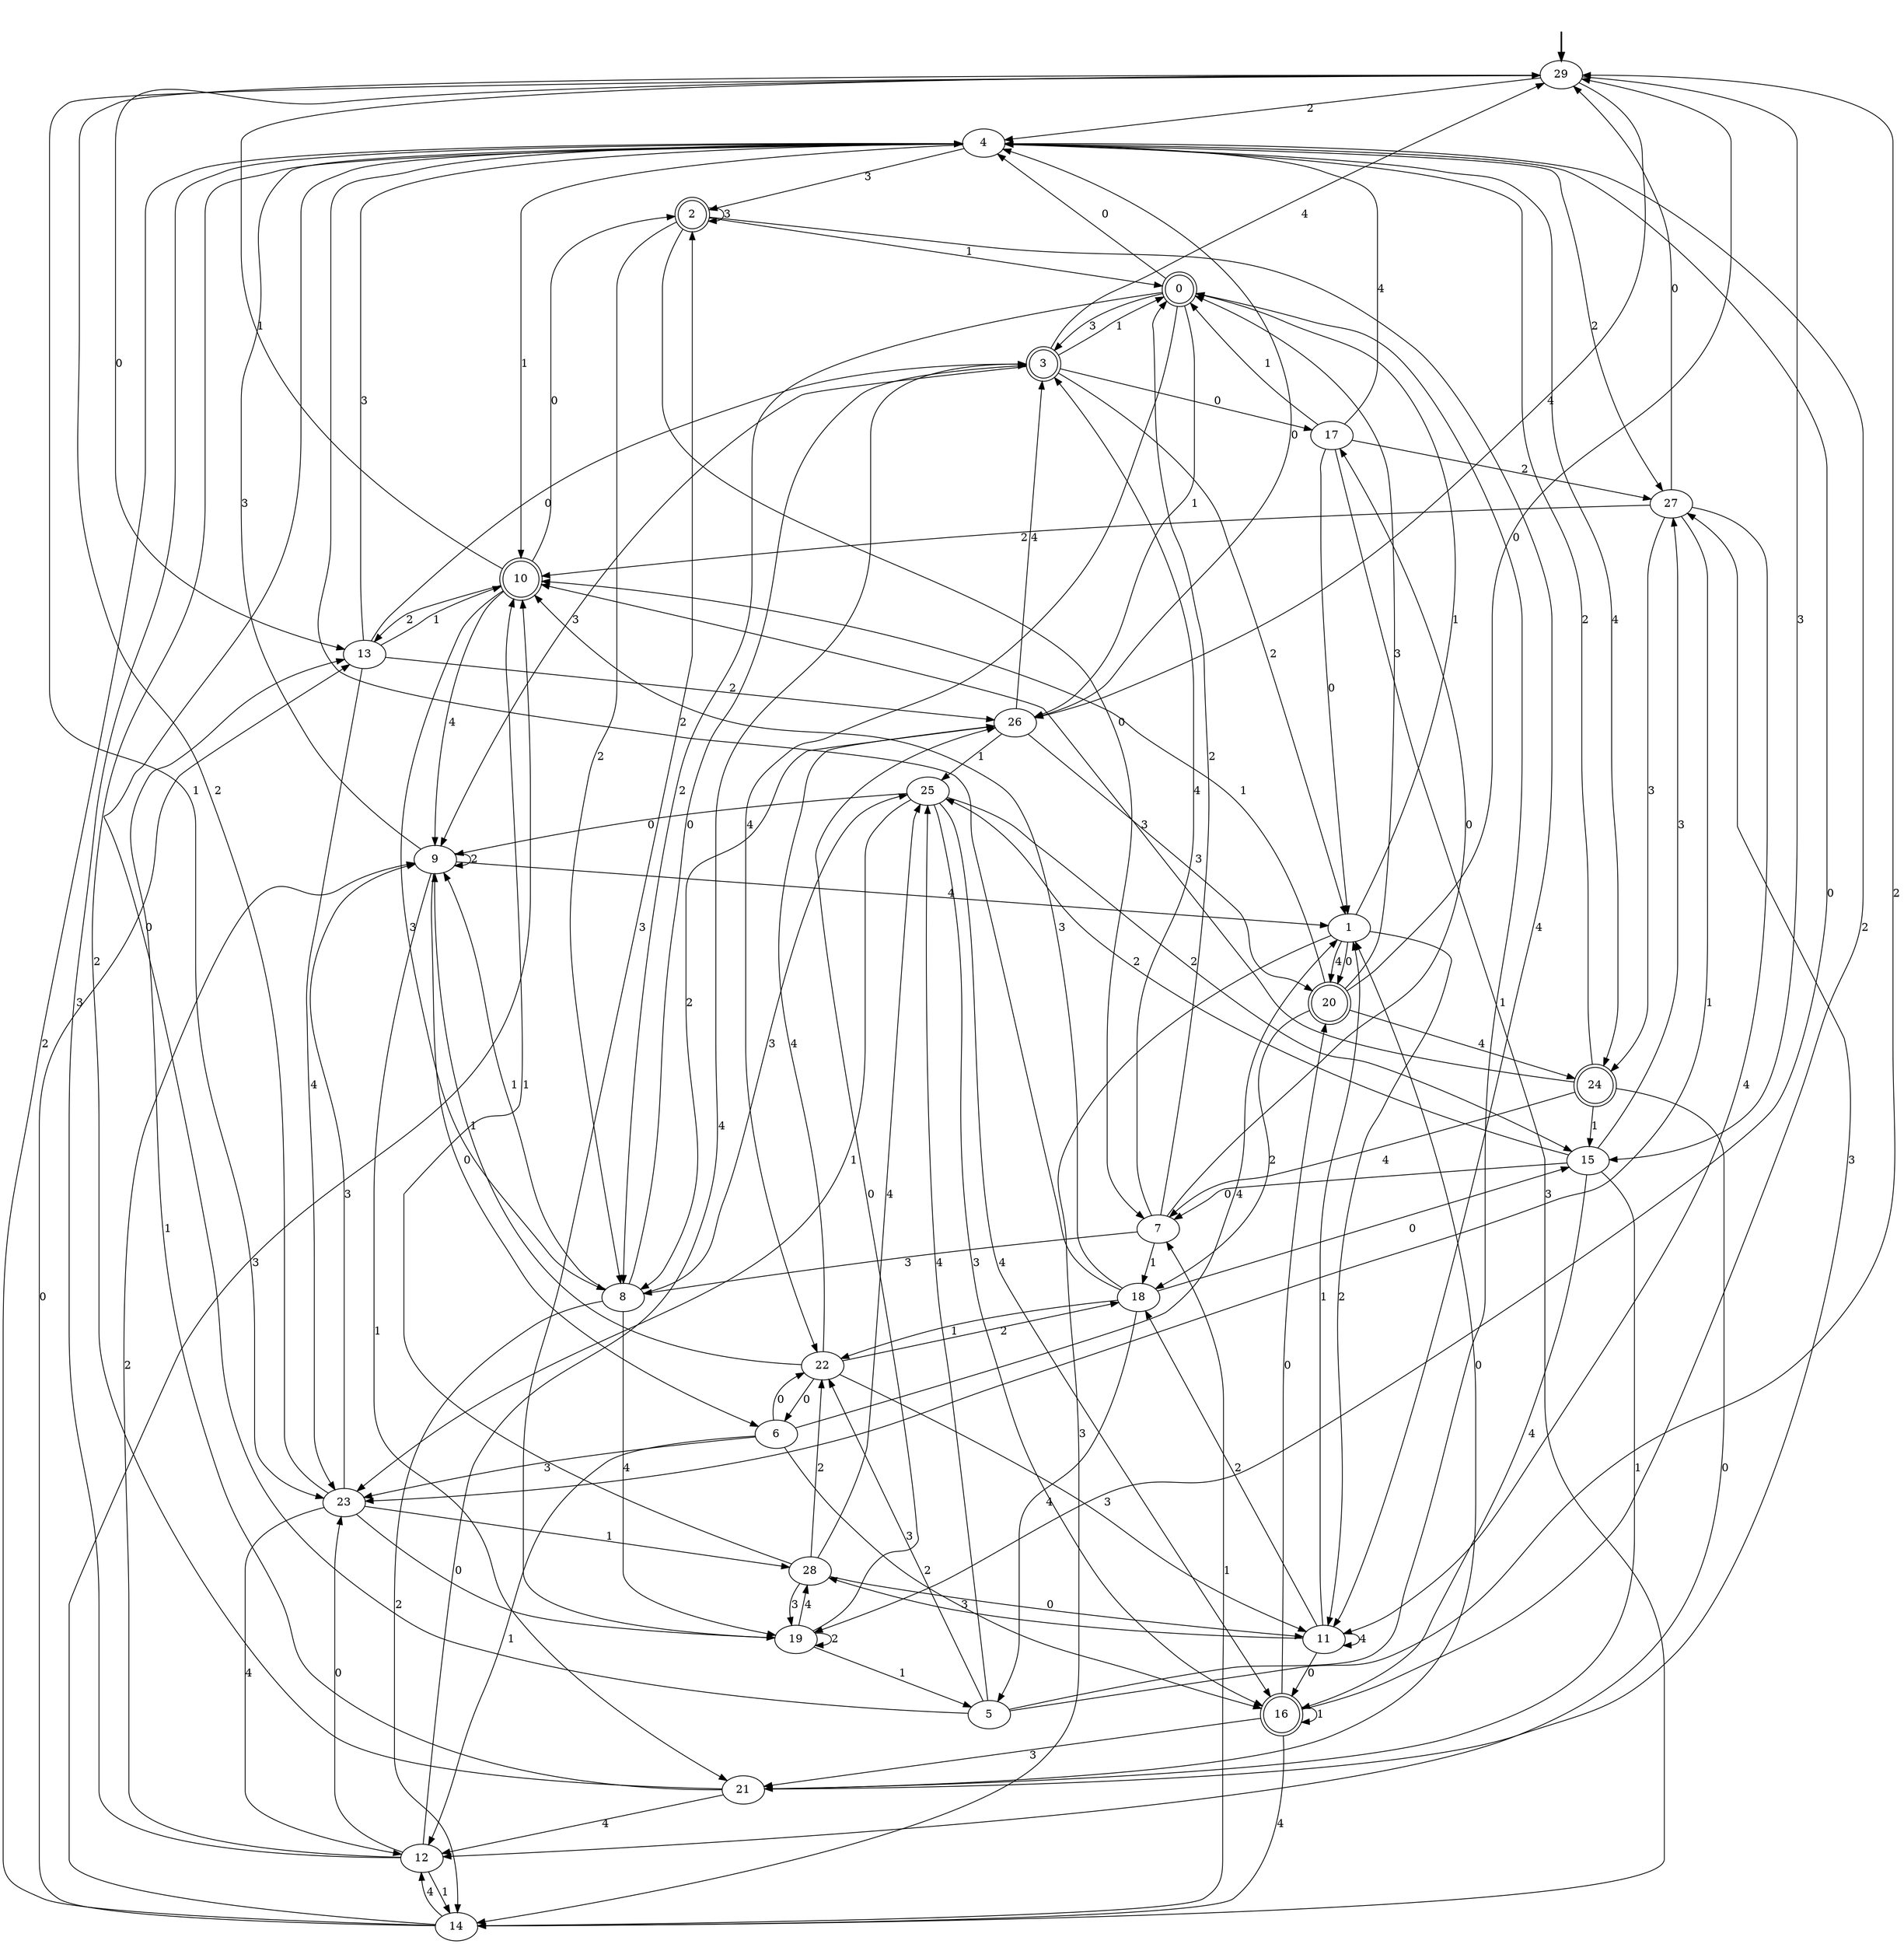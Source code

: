 digraph {
	fake [style=invisible]
	0 [shape=doublecircle]
	1
	2 [shape=doublecircle]
	3 [shape=doublecircle]
	4
	5
	6
	7
	8
	9
	10 [shape=doublecircle]
	11
	12
	13
	14
	15
	16 [shape=doublecircle]
	17
	18
	19
	20 [shape=doublecircle]
	21
	22
	23
	24 [shape=doublecircle]
	25
	26
	27
	28
	29 [root=true]
	fake -> 29 [style=bold]
	23 -> 19 [label=0]
	3 -> 17 [label=0]
	25 -> 16 [label=3]
	24 -> 10 [label=3]
	14 -> 10 [label=3]
	5 -> 29 [label=2]
	9 -> 6 [label=0]
	16 -> 21 [label=3]
	7 -> 8 [label=3]
	22 -> 9 [label=1]
	11 -> 18 [label=2]
	26 -> 8 [label=2]
	17 -> 0 [label=1]
	17 -> 4 [label=4]
	12 -> 23 [label=0]
	7 -> 18 [label=1]
	4 -> 2 [label=3]
	16 -> 16 [label=1]
	5 -> 4 [label=0]
	3 -> 29 [label=4]
	27 -> 11 [label=4]
	4 -> 19 [label=0]
	18 -> 5 [label=4]
	0 -> 4 [label=0]
	20 -> 0 [label=3]
	5 -> 0 [label=1]
	19 -> 28 [label=4]
	3 -> 0 [label=1]
	10 -> 29 [label=1]
	23 -> 9 [label=3]
	2 -> 2 [label=3]
	4 -> 27 [label=2]
	1 -> 14 [label=3]
	14 -> 7 [label=1]
	26 -> 4 [label=0]
	20 -> 10 [label=1]
	29 -> 23 [label=1]
	21 -> 27 [label=3]
	28 -> 25 [label=4]
	29 -> 15 [label=3]
	18 -> 10 [label=3]
	12 -> 4 [label=3]
	26 -> 20 [label=3]
	25 -> 9 [label=0]
	27 -> 23 [label=1]
	3 -> 9 [label=3]
	11 -> 16 [label=0]
	9 -> 21 [label=1]
	2 -> 8 [label=2]
	4 -> 10 [label=1]
	22 -> 18 [label=2]
	0 -> 8 [label=2]
	22 -> 26 [label=4]
	6 -> 22 [label=0]
	13 -> 10 [label=1]
	20 -> 18 [label=2]
	29 -> 13 [label=0]
	27 -> 24 [label=3]
	0 -> 3 [label=3]
	28 -> 11 [label=0]
	12 -> 3 [label=4]
	15 -> 25 [label=2]
	17 -> 27 [label=2]
	8 -> 14 [label=2]
	24 -> 4 [label=2]
	6 -> 12 [label=1]
	10 -> 2 [label=0]
	23 -> 29 [label=2]
	7 -> 3 [label=4]
	13 -> 4 [label=3]
	23 -> 12 [label=4]
	2 -> 7 [label=0]
	26 -> 25 [label=1]
	13 -> 26 [label=2]
	19 -> 5 [label=1]
	21 -> 1 [label=0]
	10 -> 13 [label=2]
	11 -> 11 [label=4]
	0 -> 22 [label=4]
	25 -> 15 [label=2]
	7 -> 17 [label=0]
	10 -> 8 [label=3]
	18 -> 15 [label=0]
	24 -> 15 [label=1]
	28 -> 19 [label=3]
	25 -> 16 [label=4]
	9 -> 9 [label=2]
	8 -> 3 [label=0]
	19 -> 19 [label=2]
	8 -> 9 [label=1]
	24 -> 12 [label=0]
	9 -> 1 [label=4]
	9 -> 4 [label=3]
	6 -> 23 [label=3]
	8 -> 25 [label=3]
	1 -> 11 [label=2]
	17 -> 14 [label=3]
	12 -> 14 [label=1]
	16 -> 4 [label=2]
	27 -> 29 [label=0]
	13 -> 23 [label=4]
	7 -> 0 [label=2]
	15 -> 7 [label=0]
	25 -> 23 [label=1]
	27 -> 10 [label=2]
	11 -> 28 [label=3]
	26 -> 3 [label=4]
	6 -> 1 [label=4]
	14 -> 4 [label=2]
	2 -> 11 [label=4]
	20 -> 24 [label=4]
	20 -> 29 [label=0]
	1 -> 20 [label=4]
	1 -> 0 [label=1]
	10 -> 9 [label=4]
	21 -> 13 [label=1]
	2 -> 0 [label=1]
	24 -> 7 [label=4]
	19 -> 26 [label=0]
	6 -> 16 [label=2]
	4 -> 24 [label=4]
	23 -> 28 [label=1]
	22 -> 11 [label=3]
	19 -> 2 [label=3]
	29 -> 26 [label=4]
	16 -> 20 [label=0]
	8 -> 19 [label=4]
	3 -> 1 [label=2]
	0 -> 26 [label=1]
	22 -> 6 [label=0]
	15 -> 27 [label=3]
	28 -> 22 [label=2]
	18 -> 4 [label=2]
	28 -> 10 [label=1]
	1 -> 20 [label=0]
	14 -> 12 [label=4]
	16 -> 14 [label=4]
	13 -> 3 [label=0]
	21 -> 12 [label=4]
	18 -> 22 [label=1]
	21 -> 4 [label=2]
	15 -> 21 [label=1]
	14 -> 13 [label=0]
	11 -> 1 [label=1]
	12 -> 9 [label=2]
	15 -> 16 [label=4]
	5 -> 22 [label=3]
	5 -> 25 [label=4]
	17 -> 1 [label=0]
	29 -> 4 [label=2]
}

